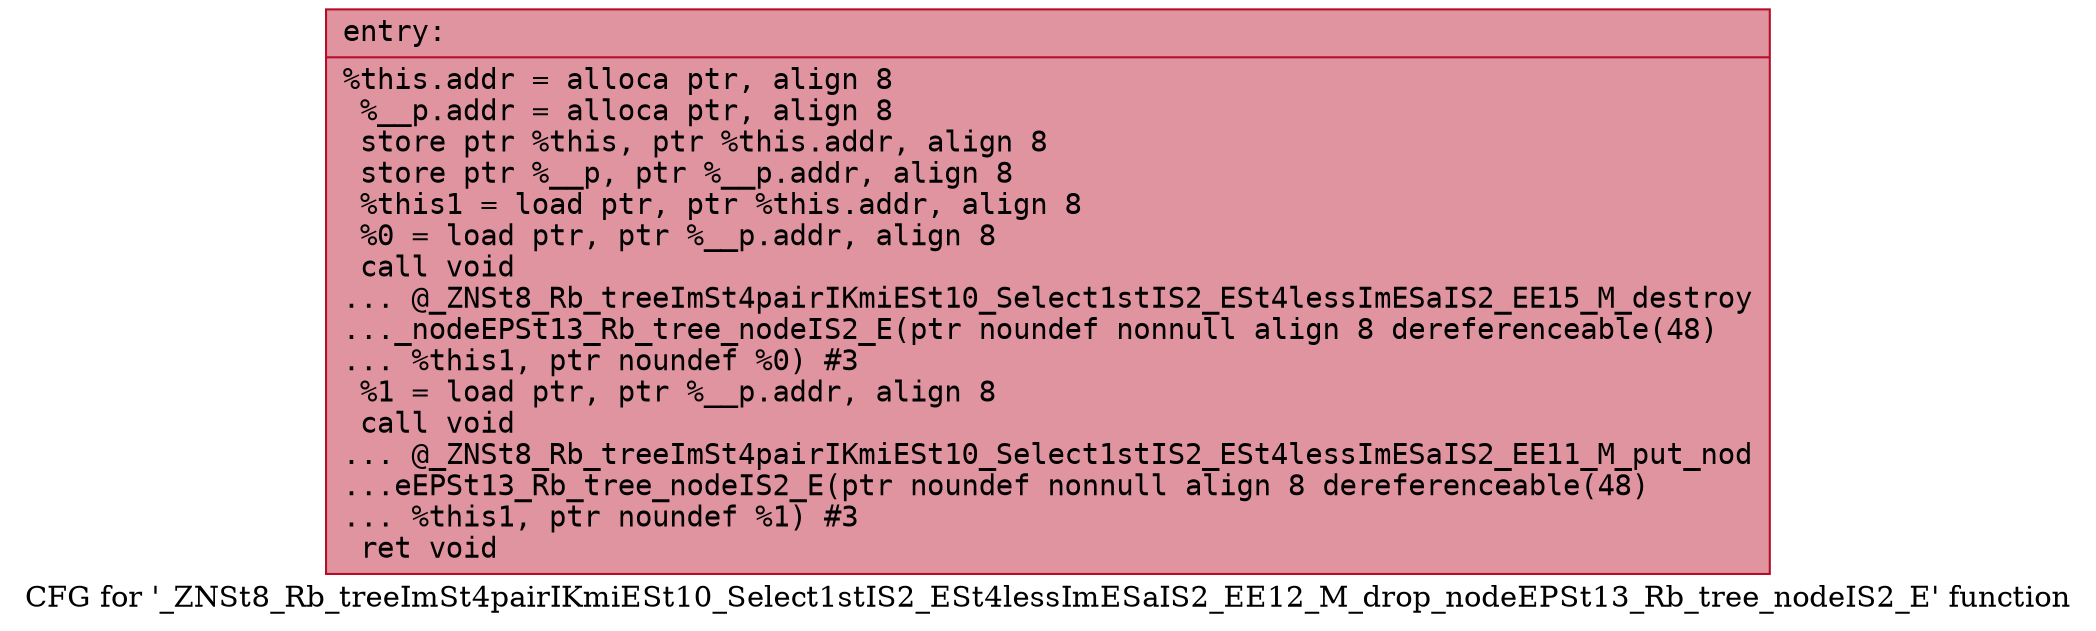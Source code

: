 digraph "CFG for '_ZNSt8_Rb_treeImSt4pairIKmiESt10_Select1stIS2_ESt4lessImESaIS2_EE12_M_drop_nodeEPSt13_Rb_tree_nodeIS2_E' function" {
	label="CFG for '_ZNSt8_Rb_treeImSt4pairIKmiESt10_Select1stIS2_ESt4lessImESaIS2_EE12_M_drop_nodeEPSt13_Rb_tree_nodeIS2_E' function";

	Node0x55dfe4bb7c60 [shape=record,color="#b70d28ff", style=filled, fillcolor="#b70d2870" fontname="Courier",label="{entry:\l|  %this.addr = alloca ptr, align 8\l  %__p.addr = alloca ptr, align 8\l  store ptr %this, ptr %this.addr, align 8\l  store ptr %__p, ptr %__p.addr, align 8\l  %this1 = load ptr, ptr %this.addr, align 8\l  %0 = load ptr, ptr %__p.addr, align 8\l  call void\l... @_ZNSt8_Rb_treeImSt4pairIKmiESt10_Select1stIS2_ESt4lessImESaIS2_EE15_M_destroy\l..._nodeEPSt13_Rb_tree_nodeIS2_E(ptr noundef nonnull align 8 dereferenceable(48)\l... %this1, ptr noundef %0) #3\l  %1 = load ptr, ptr %__p.addr, align 8\l  call void\l... @_ZNSt8_Rb_treeImSt4pairIKmiESt10_Select1stIS2_ESt4lessImESaIS2_EE11_M_put_nod\l...eEPSt13_Rb_tree_nodeIS2_E(ptr noundef nonnull align 8 dereferenceable(48)\l... %this1, ptr noundef %1) #3\l  ret void\l}"];
}
